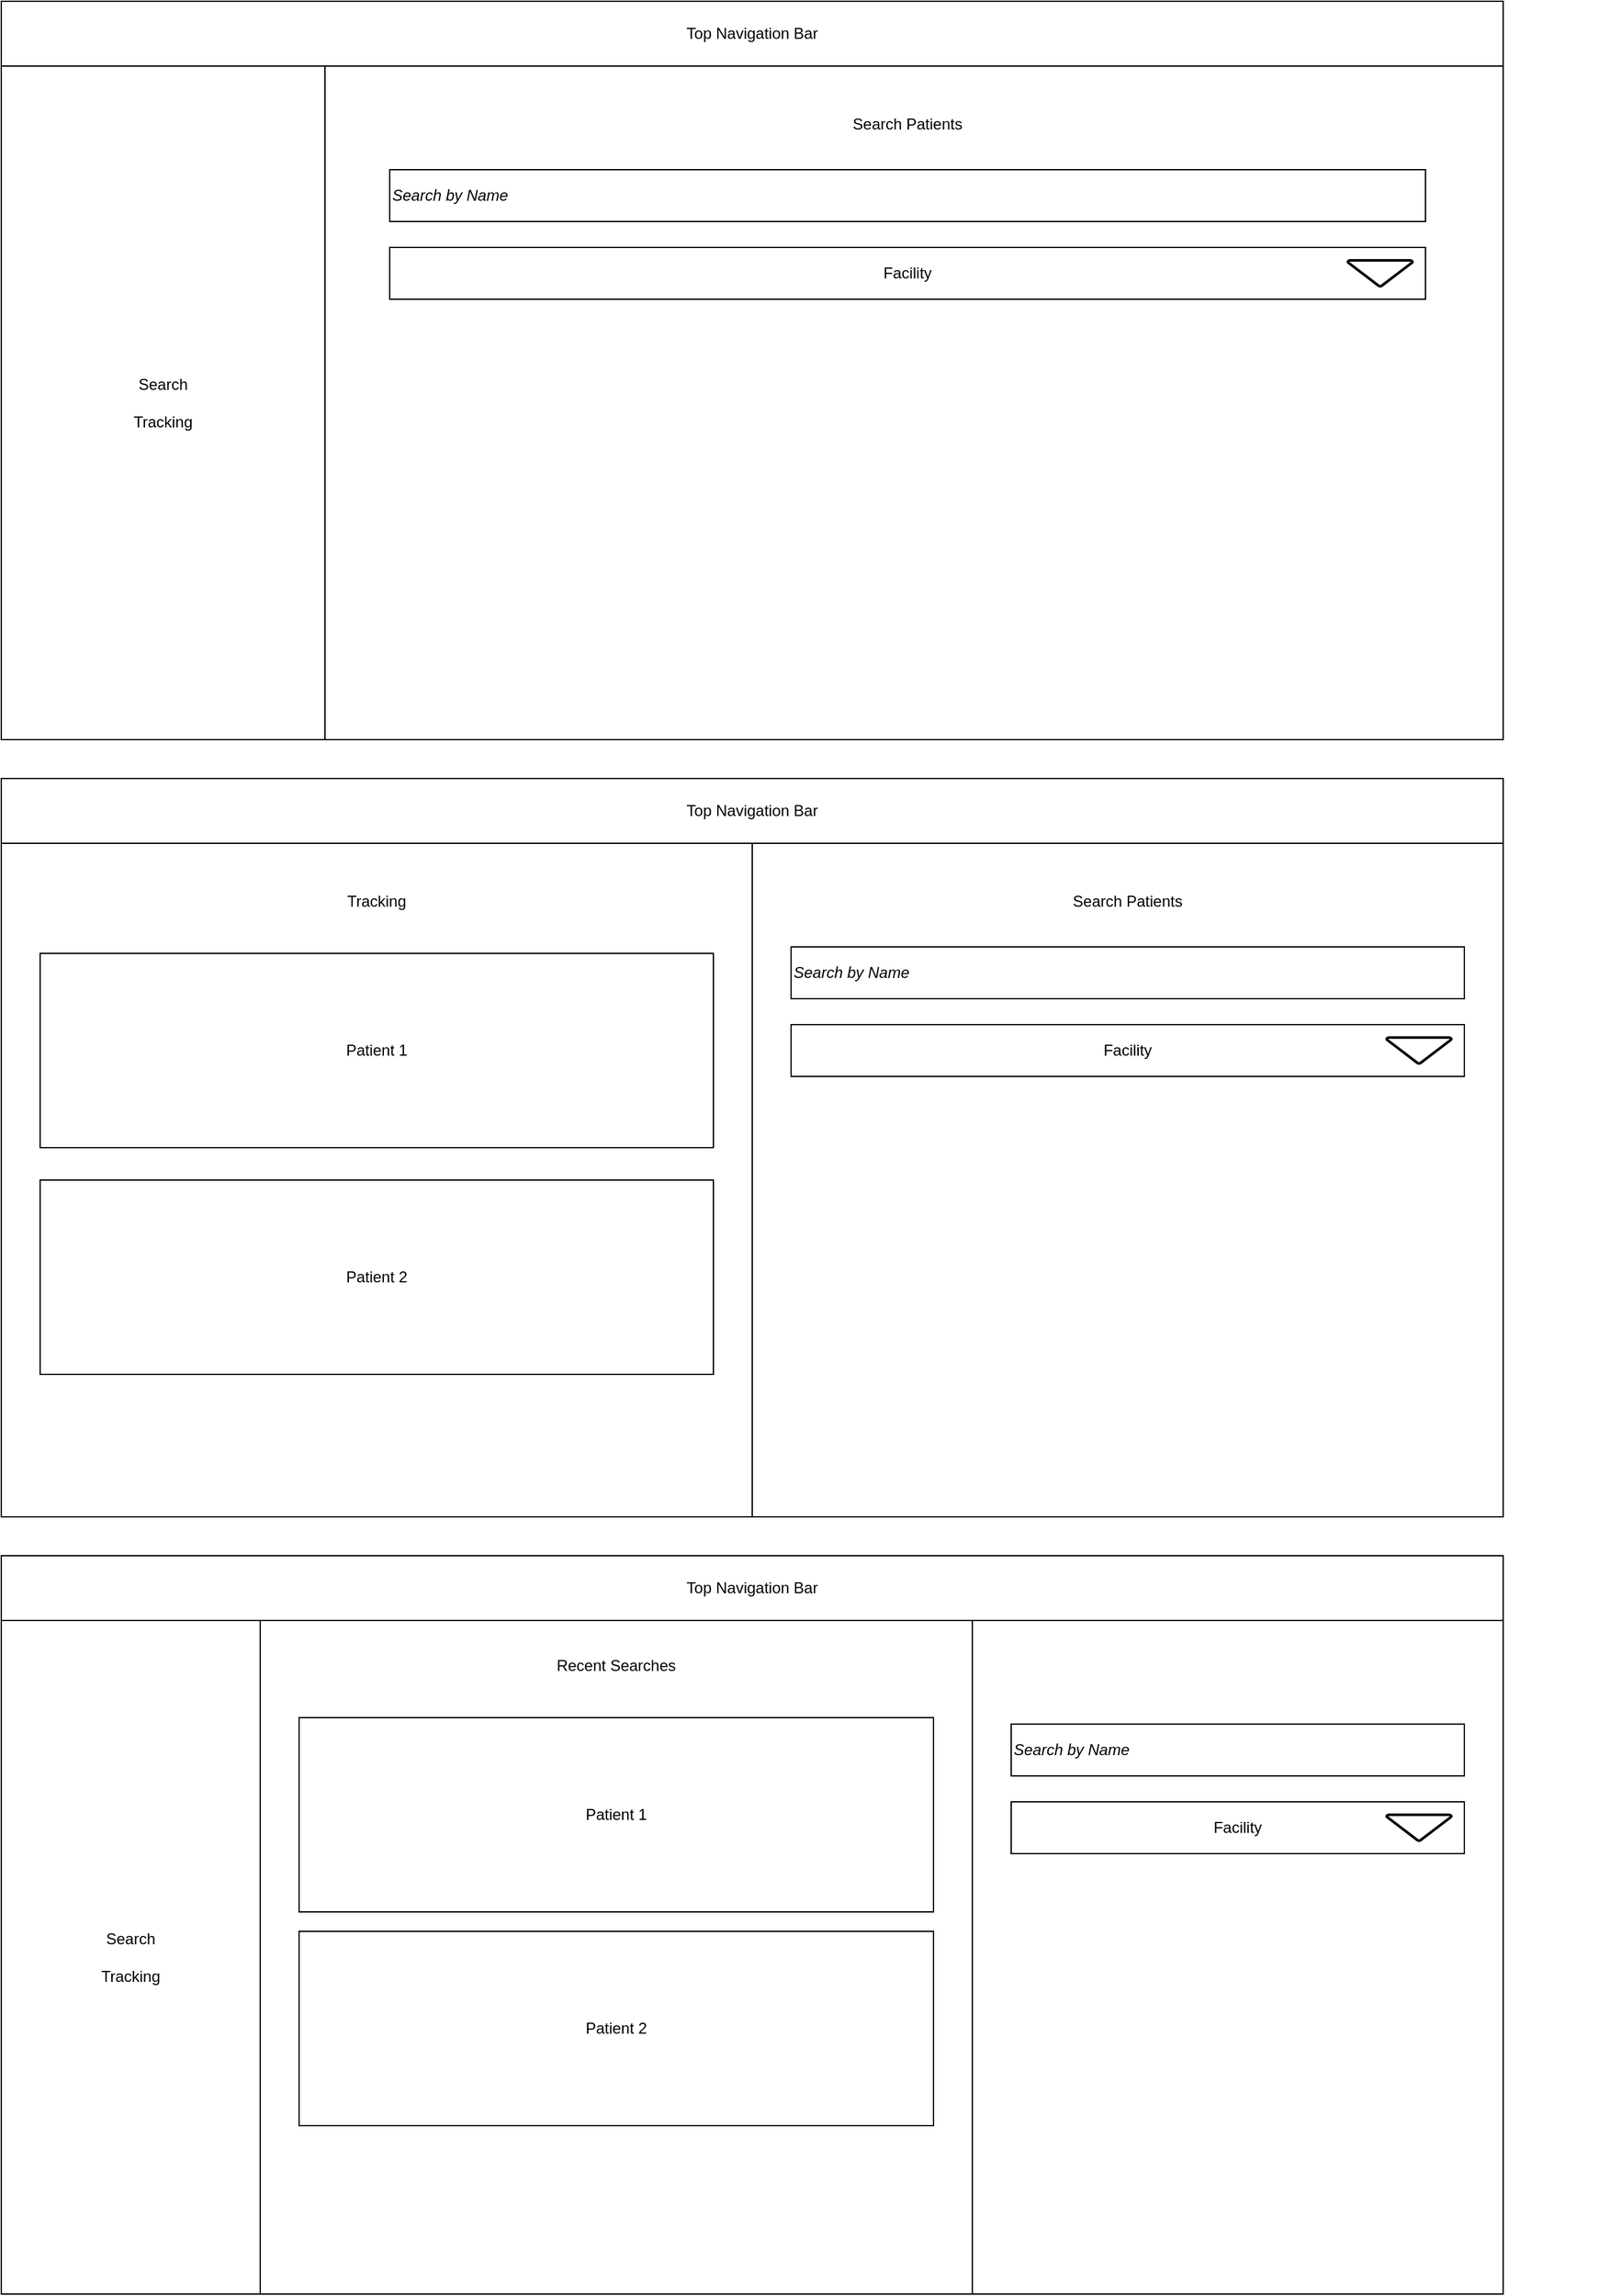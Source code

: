 <mxfile version="17.4.6" type="github">
  <diagram id="lXGdWoHVhPfi1BwNDx_L" name="Page-1">
    <mxGraphModel dx="1824" dy="540" grid="1" gridSize="10" guides="1" tooltips="1" connect="1" arrows="1" fold="1" page="1" pageScale="1" pageWidth="850" pageHeight="1100" math="0" shadow="0">
      <root>
        <mxCell id="0" />
        <mxCell id="1" parent="0" />
        <mxCell id="k3ygG-aGh2QlVqBcWJol-1" value="" style="rounded=0;whiteSpace=wrap;html=1;" parent="1" vertex="1">
          <mxGeometry x="-230" y="10" width="1160" height="570" as="geometry" />
        </mxCell>
        <mxCell id="k3ygG-aGh2QlVqBcWJol-2" value="Top Navigation Bar" style="rounded=0;whiteSpace=wrap;html=1;" parent="1" vertex="1">
          <mxGeometry x="-230" y="10" width="1160" height="50" as="geometry" />
        </mxCell>
        <mxCell id="k3ygG-aGh2QlVqBcWJol-3" value="Search Patients" style="text;html=1;strokeColor=none;fillColor=none;align=center;verticalAlign=middle;whiteSpace=wrap;rounded=0;" parent="1" vertex="1">
          <mxGeometry x="90" y="90" width="760" height="30" as="geometry" />
        </mxCell>
        <mxCell id="k3ygG-aGh2QlVqBcWJol-4" value="Facility" style="rounded=0;whiteSpace=wrap;html=1;" parent="1" vertex="1">
          <mxGeometry x="70" y="200" width="800" height="40" as="geometry" />
        </mxCell>
        <mxCell id="k3ygG-aGh2QlVqBcWJol-5" value="" style="strokeWidth=2;html=1;shape=mxgraph.flowchart.merge_or_storage;whiteSpace=wrap;" parent="1" vertex="1">
          <mxGeometry x="810" y="210" width="50" height="20" as="geometry" />
        </mxCell>
        <mxCell id="k3ygG-aGh2QlVqBcWJol-6" value="&lt;i&gt;Search by Name&lt;/i&gt;" style="rounded=0;whiteSpace=wrap;html=1;align=left;" parent="1" vertex="1">
          <mxGeometry x="70" y="140" width="800" height="40" as="geometry" />
        </mxCell>
        <mxCell id="k3ygG-aGh2QlVqBcWJol-7" value="&lt;div&gt;Search&lt;/div&gt;&lt;div&gt;&lt;br&gt;&lt;/div&gt;&lt;div&gt;Tracking&lt;br&gt;&lt;/div&gt;" style="rounded=0;whiteSpace=wrap;html=1;" parent="1" vertex="1">
          <mxGeometry x="-230" y="60" width="250" height="520" as="geometry" />
        </mxCell>
        <mxCell id="k3ygG-aGh2QlVqBcWJol-8" value="" style="rounded=0;whiteSpace=wrap;html=1;" parent="1" vertex="1">
          <mxGeometry x="-230" y="610" width="1160" height="570" as="geometry" />
        </mxCell>
        <mxCell id="k3ygG-aGh2QlVqBcWJol-10" value="Search Patients" style="text;html=1;strokeColor=none;fillColor=none;align=center;verticalAlign=middle;whiteSpace=wrap;rounded=0;" parent="1" vertex="1">
          <mxGeometry x="260" y="690" width="760" height="30" as="geometry" />
        </mxCell>
        <mxCell id="k3ygG-aGh2QlVqBcWJol-11" value="Facility" style="rounded=0;whiteSpace=wrap;html=1;" parent="1" vertex="1">
          <mxGeometry x="380" y="800" width="520" height="40" as="geometry" />
        </mxCell>
        <mxCell id="k3ygG-aGh2QlVqBcWJol-12" value="" style="strokeWidth=2;html=1;shape=mxgraph.flowchart.merge_or_storage;whiteSpace=wrap;" parent="1" vertex="1">
          <mxGeometry x="840" y="810" width="50" height="20" as="geometry" />
        </mxCell>
        <mxCell id="k3ygG-aGh2QlVqBcWJol-15" value="Top Navigation Bar" style="rounded=0;whiteSpace=wrap;html=1;" parent="1" vertex="1">
          <mxGeometry x="-230" y="610" width="1160" height="50" as="geometry" />
        </mxCell>
        <mxCell id="k3ygG-aGh2QlVqBcWJol-16" value="" style="rounded=0;whiteSpace=wrap;html=1;horizontal=1;verticalAlign=top;" parent="1" vertex="1">
          <mxGeometry x="-230" y="660" width="580" height="520" as="geometry" />
        </mxCell>
        <mxCell id="k3ygG-aGh2QlVqBcWJol-17" value="&lt;i&gt;Search by Name&lt;/i&gt;" style="rounded=0;whiteSpace=wrap;html=1;align=left;" parent="1" vertex="1">
          <mxGeometry x="380" y="740" width="520" height="40" as="geometry" />
        </mxCell>
        <mxCell id="k3ygG-aGh2QlVqBcWJol-18" value="Tracking" style="text;html=1;strokeColor=none;fillColor=none;align=center;verticalAlign=middle;whiteSpace=wrap;rounded=0;" parent="1" vertex="1">
          <mxGeometry x="-220" y="690" width="560" height="30" as="geometry" />
        </mxCell>
        <mxCell id="k3ygG-aGh2QlVqBcWJol-19" value="Patient 1" style="rounded=0;whiteSpace=wrap;html=1;" parent="1" vertex="1">
          <mxGeometry x="-200" y="745" width="520" height="150" as="geometry" />
        </mxCell>
        <mxCell id="k3ygG-aGh2QlVqBcWJol-20" value="Patient 2" style="rounded=0;whiteSpace=wrap;html=1;" parent="1" vertex="1">
          <mxGeometry x="-200" y="920" width="520" height="150" as="geometry" />
        </mxCell>
        <mxCell id="nO7RHikY6LF0VwA6zCPb-1" value="" style="rounded=0;whiteSpace=wrap;html=1;" vertex="1" parent="1">
          <mxGeometry x="-230" y="1210" width="1160" height="570" as="geometry" />
        </mxCell>
        <mxCell id="nO7RHikY6LF0VwA6zCPb-2" value="Facility" style="rounded=0;whiteSpace=wrap;html=1;" vertex="1" parent="1">
          <mxGeometry x="550" y="1400" width="350" height="40" as="geometry" />
        </mxCell>
        <mxCell id="nO7RHikY6LF0VwA6zCPb-3" value="" style="strokeWidth=2;html=1;shape=mxgraph.flowchart.merge_or_storage;whiteSpace=wrap;" vertex="1" parent="1">
          <mxGeometry x="840" y="1410" width="50" height="20" as="geometry" />
        </mxCell>
        <mxCell id="nO7RHikY6LF0VwA6zCPb-4" value="Top Navigation Bar" style="rounded=0;whiteSpace=wrap;html=1;" vertex="1" parent="1">
          <mxGeometry x="-230" y="1210" width="1160" height="50" as="geometry" />
        </mxCell>
        <mxCell id="nO7RHikY6LF0VwA6zCPb-5" value="" style="rounded=0;whiteSpace=wrap;html=1;horizontal=1;verticalAlign=top;" vertex="1" parent="1">
          <mxGeometry x="-60" y="1260" width="580" height="520" as="geometry" />
        </mxCell>
        <mxCell id="nO7RHikY6LF0VwA6zCPb-6" value="&lt;i&gt;Search by Name&lt;/i&gt;" style="rounded=0;whiteSpace=wrap;html=1;align=left;" vertex="1" parent="1">
          <mxGeometry x="550" y="1340" width="350" height="40" as="geometry" />
        </mxCell>
        <mxCell id="nO7RHikY6LF0VwA6zCPb-7" value="Recent Searches" style="text;html=1;strokeColor=none;fillColor=none;align=center;verticalAlign=middle;whiteSpace=wrap;rounded=0;" vertex="1" parent="1">
          <mxGeometry x="-20" y="1280" width="530" height="30" as="geometry" />
        </mxCell>
        <mxCell id="nO7RHikY6LF0VwA6zCPb-8" value="Patient 1" style="rounded=0;whiteSpace=wrap;html=1;" vertex="1" parent="1">
          <mxGeometry y="1335" width="490" height="150" as="geometry" />
        </mxCell>
        <mxCell id="nO7RHikY6LF0VwA6zCPb-9" value="Patient 2" style="rounded=0;whiteSpace=wrap;html=1;" vertex="1" parent="1">
          <mxGeometry y="1500" width="490" height="150" as="geometry" />
        </mxCell>
        <mxCell id="nO7RHikY6LF0VwA6zCPb-10" value="&lt;div&gt;Search&lt;/div&gt;&lt;div&gt;&lt;br&gt;&lt;/div&gt;&lt;div&gt;Tracking&lt;br&gt;&lt;/div&gt;" style="rounded=0;whiteSpace=wrap;html=1;" vertex="1" parent="1">
          <mxGeometry x="-230" y="1260" width="200" height="520" as="geometry" />
        </mxCell>
      </root>
    </mxGraphModel>
  </diagram>
</mxfile>
